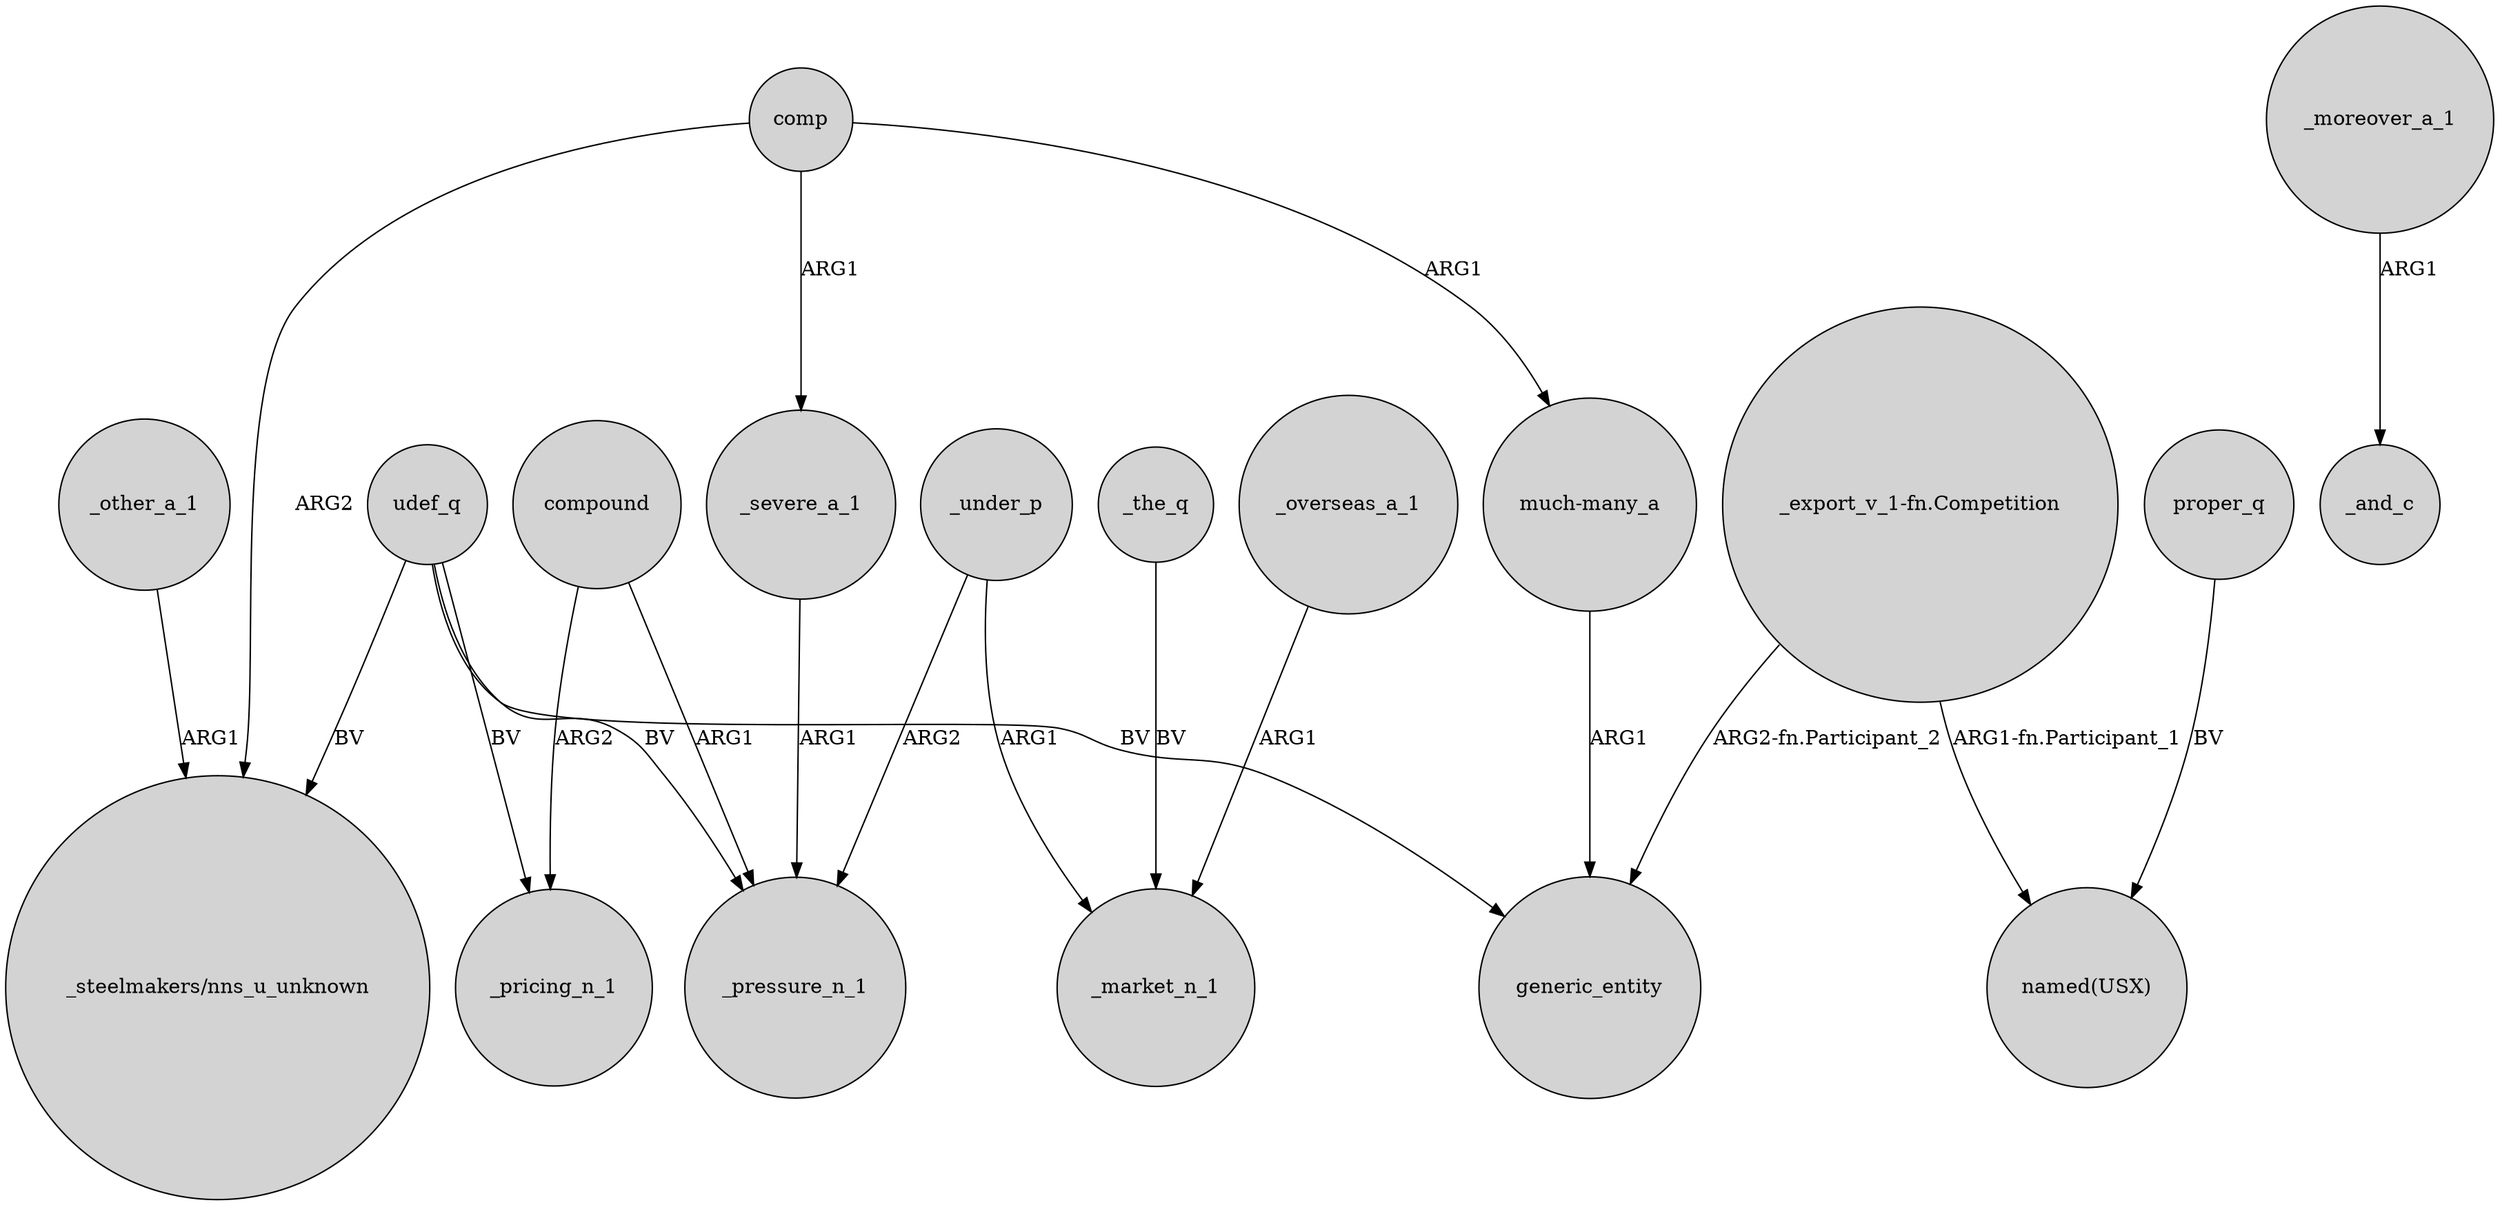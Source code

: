 digraph {
	node [shape=circle style=filled]
	compound -> _pricing_n_1 [label=ARG2]
	_under_p -> _market_n_1 [label=ARG1]
	_other_a_1 -> "_steelmakers/nns_u_unknown" [label=ARG1]
	"_export_v_1-fn.Competition" -> "named(USX)" [label="ARG1-fn.Participant_1"]
	udef_q -> "_steelmakers/nns_u_unknown" [label=BV]
	comp -> _severe_a_1 [label=ARG1]
	_under_p -> _pressure_n_1 [label=ARG2]
	udef_q -> _pressure_n_1 [label=BV]
	udef_q -> generic_entity [label=BV]
	_the_q -> _market_n_1 [label=BV]
	comp -> "much-many_a" [label=ARG1]
	udef_q -> _pricing_n_1 [label=BV]
	comp -> "_steelmakers/nns_u_unknown" [label=ARG2]
	_severe_a_1 -> _pressure_n_1 [label=ARG1]
	"much-many_a" -> generic_entity [label=ARG1]
	"_export_v_1-fn.Competition" -> generic_entity [label="ARG2-fn.Participant_2"]
	_moreover_a_1 -> _and_c [label=ARG1]
	compound -> _pressure_n_1 [label=ARG1]
	proper_q -> "named(USX)" [label=BV]
	_overseas_a_1 -> _market_n_1 [label=ARG1]
}

